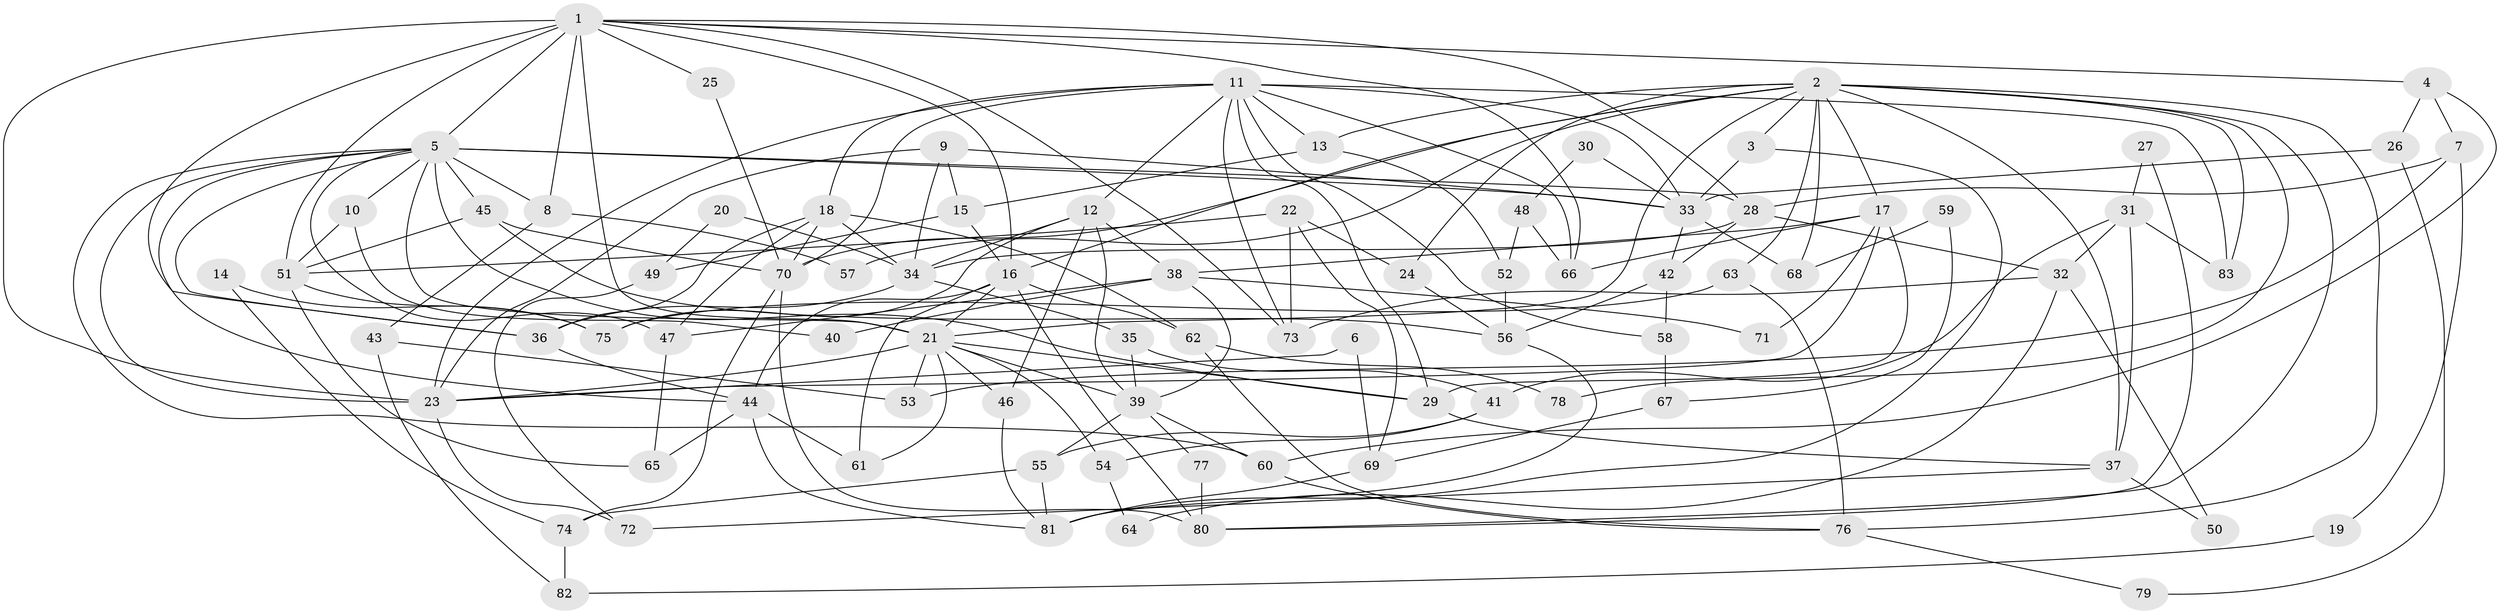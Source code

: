 // original degree distribution, {4: 0.2796610169491525, 5: 0.1440677966101695, 3: 0.23728813559322035, 2: 0.1694915254237288, 6: 0.09322033898305085, 7: 0.059322033898305086, 8: 0.01694915254237288}
// Generated by graph-tools (version 1.1) at 2025/50/03/04/25 22:50:59]
// undirected, 83 vertices, 183 edges
graph export_dot {
  node [color=gray90,style=filled];
  1;
  2;
  3;
  4;
  5;
  6;
  7;
  8;
  9;
  10;
  11;
  12;
  13;
  14;
  15;
  16;
  17;
  18;
  19;
  20;
  21;
  22;
  23;
  24;
  25;
  26;
  27;
  28;
  29;
  30;
  31;
  32;
  33;
  34;
  35;
  36;
  37;
  38;
  39;
  40;
  41;
  42;
  43;
  44;
  45;
  46;
  47;
  48;
  49;
  50;
  51;
  52;
  53;
  54;
  55;
  56;
  57;
  58;
  59;
  60;
  61;
  62;
  63;
  64;
  65;
  66;
  67;
  68;
  69;
  70;
  71;
  72;
  73;
  74;
  75;
  76;
  77;
  78;
  79;
  80;
  81;
  82;
  83;
  1 -- 4 [weight=1.0];
  1 -- 5 [weight=3.0];
  1 -- 8 [weight=1.0];
  1 -- 16 [weight=1.0];
  1 -- 21 [weight=2.0];
  1 -- 23 [weight=1.0];
  1 -- 25 [weight=1.0];
  1 -- 28 [weight=1.0];
  1 -- 36 [weight=2.0];
  1 -- 51 [weight=1.0];
  1 -- 66 [weight=1.0];
  1 -- 73 [weight=1.0];
  2 -- 3 [weight=1.0];
  2 -- 13 [weight=1.0];
  2 -- 16 [weight=1.0];
  2 -- 17 [weight=2.0];
  2 -- 21 [weight=2.0];
  2 -- 24 [weight=1.0];
  2 -- 37 [weight=2.0];
  2 -- 57 [weight=1.0];
  2 -- 63 [weight=1.0];
  2 -- 68 [weight=1.0];
  2 -- 70 [weight=1.0];
  2 -- 76 [weight=1.0];
  2 -- 78 [weight=1.0];
  2 -- 80 [weight=1.0];
  2 -- 83 [weight=1.0];
  3 -- 33 [weight=1.0];
  3 -- 81 [weight=1.0];
  4 -- 7 [weight=1.0];
  4 -- 26 [weight=1.0];
  4 -- 60 [weight=1.0];
  5 -- 8 [weight=1.0];
  5 -- 10 [weight=1.0];
  5 -- 21 [weight=1.0];
  5 -- 23 [weight=3.0];
  5 -- 28 [weight=1.0];
  5 -- 29 [weight=3.0];
  5 -- 33 [weight=1.0];
  5 -- 36 [weight=1.0];
  5 -- 44 [weight=1.0];
  5 -- 45 [weight=1.0];
  5 -- 47 [weight=1.0];
  5 -- 60 [weight=1.0];
  6 -- 23 [weight=1.0];
  6 -- 69 [weight=1.0];
  7 -- 19 [weight=1.0];
  7 -- 28 [weight=1.0];
  7 -- 53 [weight=1.0];
  8 -- 43 [weight=1.0];
  8 -- 57 [weight=1.0];
  9 -- 15 [weight=1.0];
  9 -- 23 [weight=1.0];
  9 -- 33 [weight=1.0];
  9 -- 34 [weight=1.0];
  10 -- 40 [weight=1.0];
  10 -- 51 [weight=1.0];
  11 -- 12 [weight=1.0];
  11 -- 13 [weight=1.0];
  11 -- 18 [weight=1.0];
  11 -- 23 [weight=1.0];
  11 -- 29 [weight=1.0];
  11 -- 33 [weight=1.0];
  11 -- 58 [weight=1.0];
  11 -- 66 [weight=1.0];
  11 -- 70 [weight=1.0];
  11 -- 73 [weight=1.0];
  11 -- 83 [weight=1.0];
  12 -- 34 [weight=1.0];
  12 -- 38 [weight=1.0];
  12 -- 39 [weight=1.0];
  12 -- 46 [weight=1.0];
  12 -- 75 [weight=1.0];
  13 -- 15 [weight=1.0];
  13 -- 52 [weight=1.0];
  14 -- 74 [weight=1.0];
  14 -- 75 [weight=1.0];
  15 -- 16 [weight=1.0];
  15 -- 49 [weight=1.0];
  16 -- 21 [weight=1.0];
  16 -- 44 [weight=1.0];
  16 -- 61 [weight=1.0];
  16 -- 62 [weight=1.0];
  16 -- 80 [weight=1.0];
  17 -- 23 [weight=1.0];
  17 -- 29 [weight=1.0];
  17 -- 38 [weight=1.0];
  17 -- 66 [weight=1.0];
  17 -- 71 [weight=1.0];
  18 -- 34 [weight=1.0];
  18 -- 36 [weight=1.0];
  18 -- 47 [weight=1.0];
  18 -- 62 [weight=1.0];
  18 -- 70 [weight=1.0];
  19 -- 82 [weight=1.0];
  20 -- 34 [weight=1.0];
  20 -- 49 [weight=1.0];
  21 -- 23 [weight=1.0];
  21 -- 29 [weight=2.0];
  21 -- 39 [weight=1.0];
  21 -- 46 [weight=1.0];
  21 -- 53 [weight=2.0];
  21 -- 54 [weight=1.0];
  21 -- 61 [weight=1.0];
  22 -- 24 [weight=1.0];
  22 -- 51 [weight=1.0];
  22 -- 69 [weight=1.0];
  22 -- 73 [weight=1.0];
  23 -- 72 [weight=1.0];
  24 -- 56 [weight=1.0];
  25 -- 70 [weight=1.0];
  26 -- 33 [weight=1.0];
  26 -- 79 [weight=1.0];
  27 -- 31 [weight=1.0];
  27 -- 80 [weight=1.0];
  28 -- 32 [weight=1.0];
  28 -- 34 [weight=1.0];
  28 -- 42 [weight=1.0];
  29 -- 37 [weight=1.0];
  30 -- 33 [weight=1.0];
  30 -- 48 [weight=1.0];
  31 -- 32 [weight=1.0];
  31 -- 37 [weight=1.0];
  31 -- 41 [weight=1.0];
  31 -- 83 [weight=1.0];
  32 -- 50 [weight=1.0];
  32 -- 64 [weight=1.0];
  32 -- 73 [weight=1.0];
  33 -- 42 [weight=1.0];
  33 -- 68 [weight=1.0];
  34 -- 35 [weight=1.0];
  34 -- 36 [weight=1.0];
  35 -- 39 [weight=1.0];
  35 -- 41 [weight=1.0];
  36 -- 44 [weight=1.0];
  37 -- 50 [weight=1.0];
  37 -- 72 [weight=1.0];
  38 -- 39 [weight=1.0];
  38 -- 40 [weight=1.0];
  38 -- 47 [weight=1.0];
  38 -- 71 [weight=1.0];
  39 -- 55 [weight=1.0];
  39 -- 60 [weight=1.0];
  39 -- 77 [weight=1.0];
  41 -- 54 [weight=1.0];
  41 -- 55 [weight=1.0];
  42 -- 56 [weight=1.0];
  42 -- 58 [weight=1.0];
  43 -- 53 [weight=1.0];
  43 -- 82 [weight=1.0];
  44 -- 61 [weight=1.0];
  44 -- 65 [weight=1.0];
  44 -- 81 [weight=1.0];
  45 -- 51 [weight=1.0];
  45 -- 56 [weight=1.0];
  45 -- 70 [weight=1.0];
  46 -- 81 [weight=1.0];
  47 -- 65 [weight=1.0];
  48 -- 52 [weight=1.0];
  48 -- 66 [weight=1.0];
  49 -- 72 [weight=1.0];
  51 -- 65 [weight=1.0];
  51 -- 75 [weight=1.0];
  52 -- 56 [weight=1.0];
  54 -- 64 [weight=1.0];
  55 -- 74 [weight=1.0];
  55 -- 81 [weight=1.0];
  56 -- 81 [weight=1.0];
  58 -- 67 [weight=1.0];
  59 -- 67 [weight=1.0];
  59 -- 68 [weight=1.0];
  60 -- 76 [weight=1.0];
  62 -- 76 [weight=1.0];
  62 -- 78 [weight=1.0];
  63 -- 75 [weight=1.0];
  63 -- 76 [weight=1.0];
  67 -- 69 [weight=1.0];
  69 -- 81 [weight=1.0];
  70 -- 74 [weight=1.0];
  70 -- 80 [weight=1.0];
  74 -- 82 [weight=1.0];
  76 -- 79 [weight=1.0];
  77 -- 80 [weight=1.0];
}
